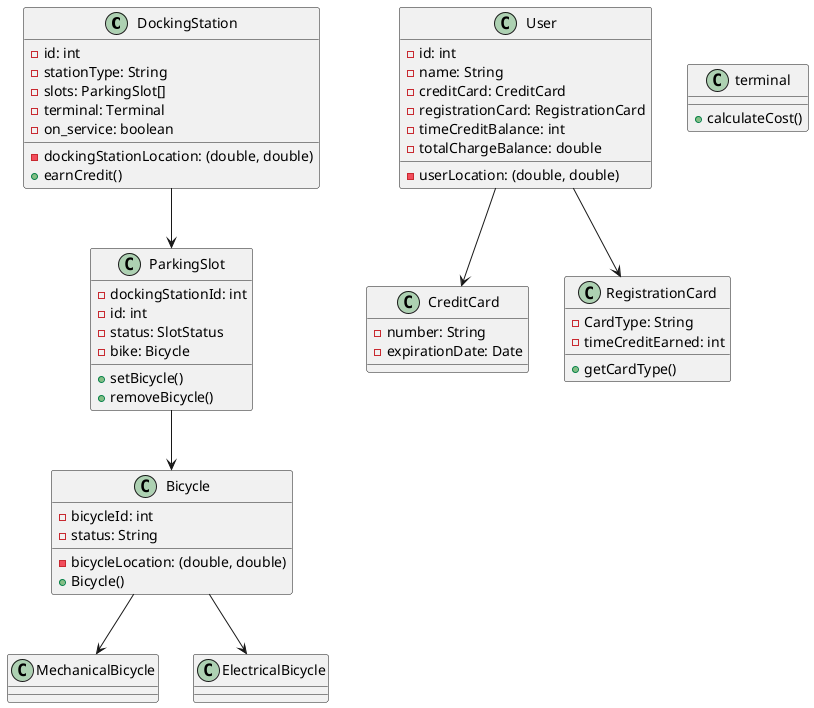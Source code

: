 @startuml
class DockingStation {
    - id: int
    - dockingStationLocation: (double, double)
    - stationType: String
    - slots: ParkingSlot[]
    - terminal: Terminal
    - on_service: boolean
    + earnCredit()
}

class ParkingSlot {
    - dockingStationId: int
    - id: int
    - status: SlotStatus
    - bike: Bicycle
    + setBicycle()
    + removeBicycle()
}

class Bicycle {
    - bicycleId: int
    - bicycleLocation: (double, double)
    - status: String
    + Bicycle()
}

class MechanicalBicycle {

}

class ElectricalBicycle {

}

class User {
    - id: int
    - name: String
    - userLocation: (double, double)
    - creditCard: CreditCard
    - registrationCard: RegistrationCard
    - timeCreditBalance: int
    - totalChargeBalance: double
}

class CreditCard {
    - number: String
    - expirationDate: Date
}

class RegistrationCard {
    - CardType: String
    - timeCreditEarned: int
    + getCardType()
}

class terminal {
    + calculateCost()
}

DockingStation --> ParkingSlot
ParkingSlot --> Bicycle
Bicycle --> MechanicalBicycle
Bicycle --> ElectricalBicycle
User --> CreditCard
User --> RegistrationCard
@enduml